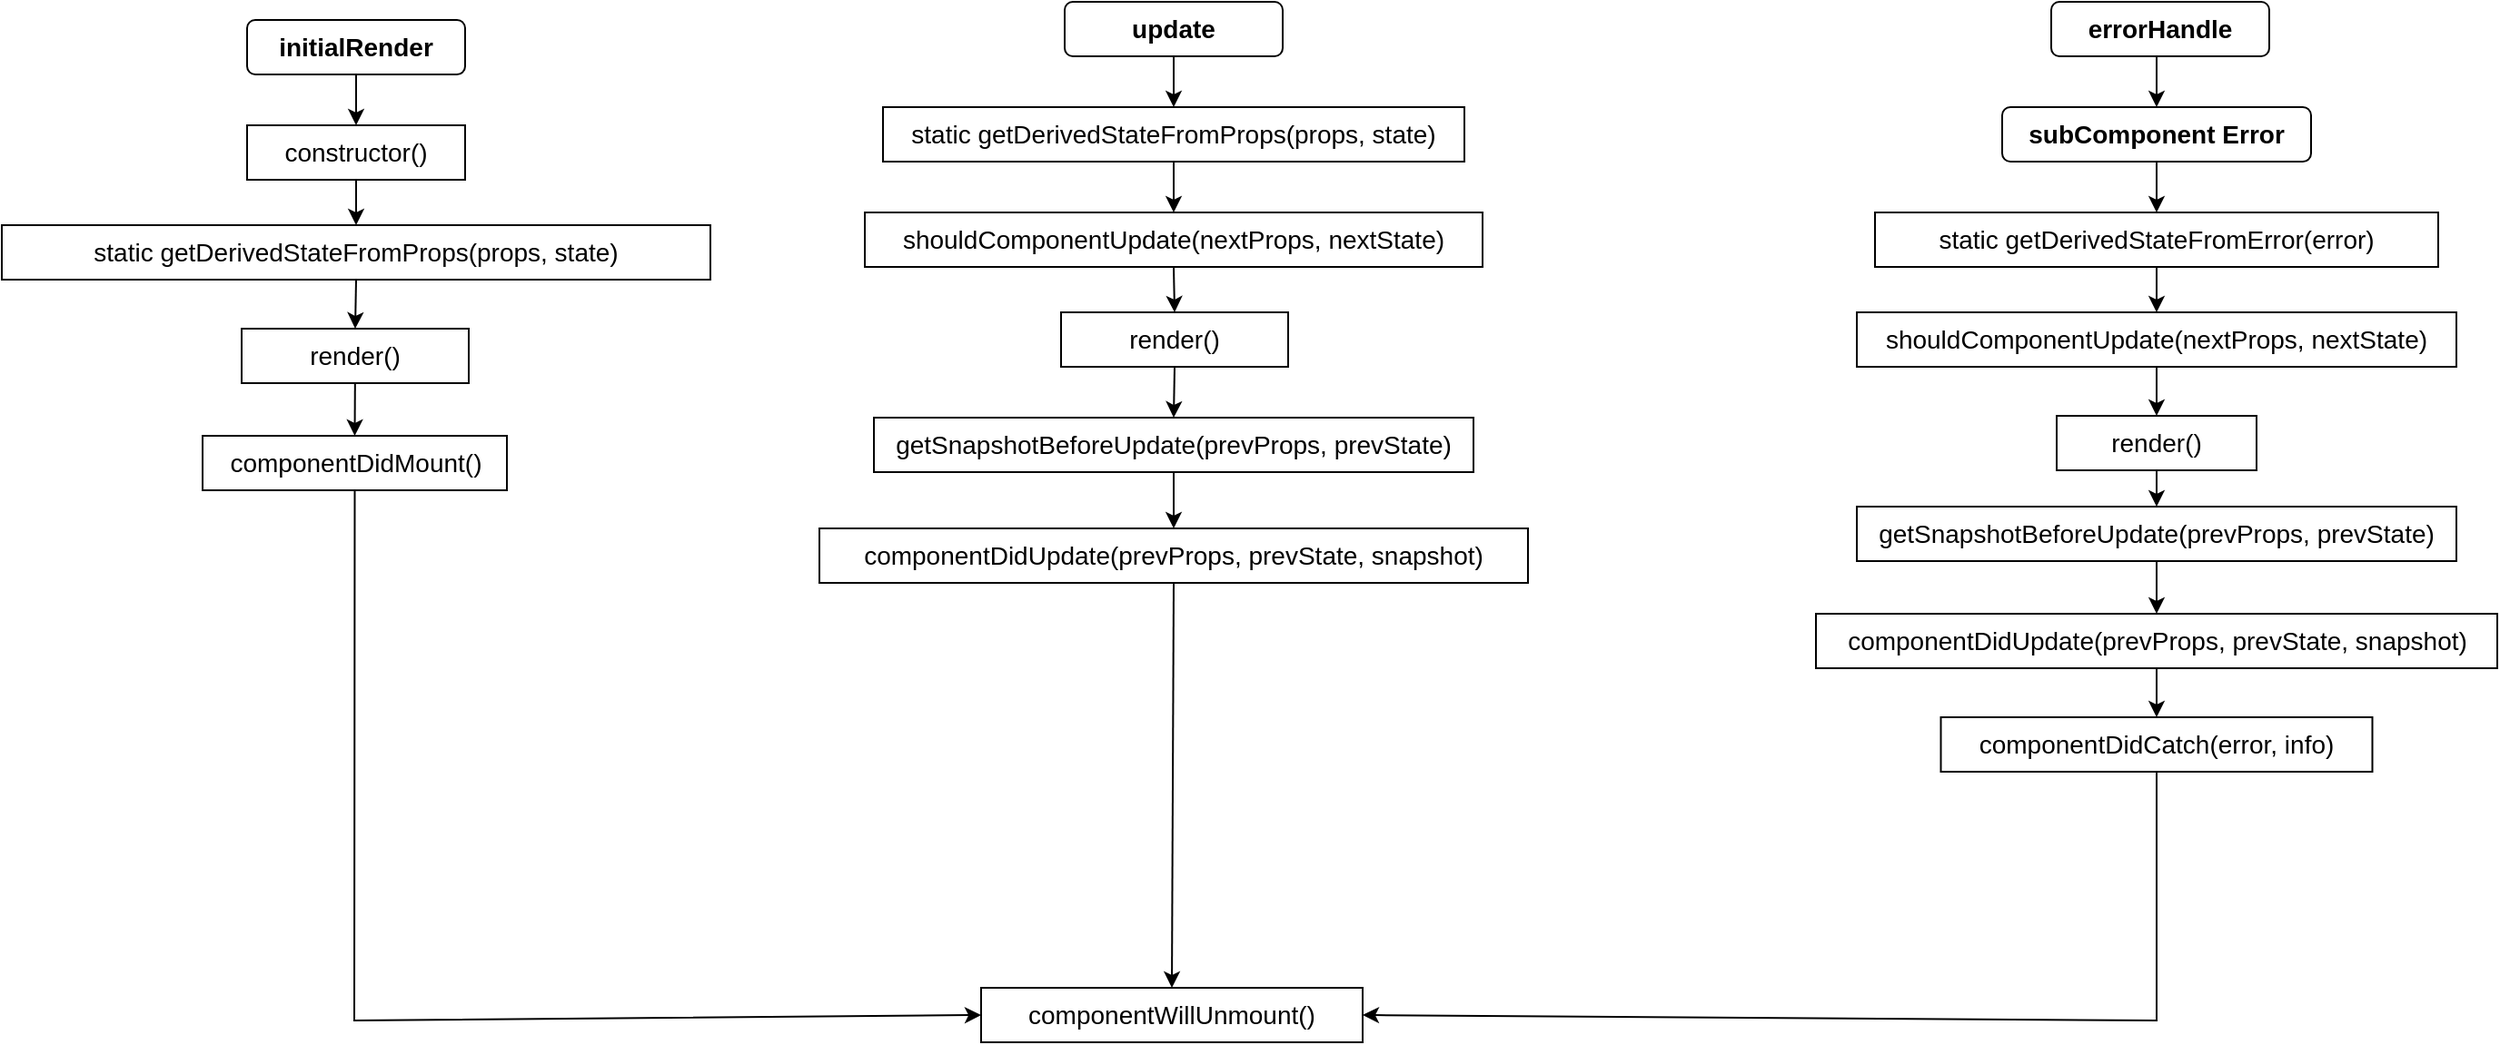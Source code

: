 <mxfile version="17.4.1" type="device"><diagram id="3IFLeB91KJ3WUfLf6Y_a" name="Page-1"><mxGraphModel dx="4580" dy="891" grid="1" gridSize="10" guides="1" tooltips="1" connect="1" arrows="1" fold="1" page="1" pageScale="1" pageWidth="3000" pageHeight="3000" math="0" shadow="0"><root><mxCell id="0"/><mxCell id="1" parent="0"/><mxCell id="MGUZT25cRZC-WmFHWKBN-1" value="&lt;span style=&quot;font-size: 14px&quot;&gt;&lt;b&gt;initialRender&lt;/b&gt;&lt;/span&gt;" style="rounded=1;whiteSpace=wrap;html=1;" parent="1" vertex="1"><mxGeometry x="125" y="60" width="120" height="30" as="geometry"/></mxCell><mxCell id="MGUZT25cRZC-WmFHWKBN-2" value="constructor()" style="rounded=0;whiteSpace=wrap;html=1;fontSize=14;" parent="1" vertex="1"><mxGeometry x="125" y="118" width="120" height="30" as="geometry"/></mxCell><mxCell id="MGUZT25cRZC-WmFHWKBN-3" value="" style="endArrow=classic;html=1;rounded=0;fontSize=14;exitX=0.5;exitY=1;exitDx=0;exitDy=0;entryX=0.5;entryY=0;entryDx=0;entryDy=0;" parent="1" source="MGUZT25cRZC-WmFHWKBN-1" target="MGUZT25cRZC-WmFHWKBN-2" edge="1"><mxGeometry width="50" height="50" relative="1" as="geometry"><mxPoint x="-5" y="330" as="sourcePoint"/><mxPoint x="45" y="280" as="targetPoint"/></mxGeometry></mxCell><mxCell id="MGUZT25cRZC-WmFHWKBN-4" value="static getDerivedStateFromProps(props, state)" style="rounded=0;whiteSpace=wrap;html=1;fontSize=14;" parent="1" vertex="1"><mxGeometry x="-10" y="173" width="390" height="30" as="geometry"/></mxCell><mxCell id="MGUZT25cRZC-WmFHWKBN-5" value="" style="endArrow=classic;html=1;rounded=0;fontSize=14;entryX=0.5;entryY=0;entryDx=0;entryDy=0;exitX=0.5;exitY=1;exitDx=0;exitDy=0;" parent="1" source="MGUZT25cRZC-WmFHWKBN-2" target="MGUZT25cRZC-WmFHWKBN-4" edge="1"><mxGeometry width="50" height="50" relative="1" as="geometry"><mxPoint x="155" y="330" as="sourcePoint"/><mxPoint x="205" y="280" as="targetPoint"/></mxGeometry></mxCell><mxCell id="MGUZT25cRZC-WmFHWKBN-6" value="render()" style="rounded=0;whiteSpace=wrap;html=1;fontSize=14;" parent="1" vertex="1"><mxGeometry x="122" y="230" width="125" height="30" as="geometry"/></mxCell><mxCell id="MGUZT25cRZC-WmFHWKBN-7" value="" style="endArrow=classic;html=1;rounded=0;fontSize=14;entryX=0.5;entryY=0;entryDx=0;entryDy=0;exitX=0.5;exitY=1;exitDx=0;exitDy=0;" parent="1" source="MGUZT25cRZC-WmFHWKBN-4" target="MGUZT25cRZC-WmFHWKBN-6" edge="1"><mxGeometry width="50" height="50" relative="1" as="geometry"><mxPoint x="195" y="158" as="sourcePoint"/><mxPoint x="195" y="183" as="targetPoint"/></mxGeometry></mxCell><mxCell id="MGUZT25cRZC-WmFHWKBN-8" value="componentDidMount()" style="rounded=0;whiteSpace=wrap;html=1;fontSize=14;" parent="1" vertex="1"><mxGeometry x="100.5" y="289" width="167.5" height="30" as="geometry"/></mxCell><mxCell id="MGUZT25cRZC-WmFHWKBN-9" value="" style="endArrow=classic;html=1;rounded=0;fontSize=14;entryX=0.5;entryY=0;entryDx=0;entryDy=0;" parent="1" source="MGUZT25cRZC-WmFHWKBN-6" target="MGUZT25cRZC-WmFHWKBN-8" edge="1"><mxGeometry width="50" height="50" relative="1" as="geometry"><mxPoint x="135" y="480" as="sourcePoint"/><mxPoint x="185" y="430" as="targetPoint"/></mxGeometry></mxCell><mxCell id="MGUZT25cRZC-WmFHWKBN-10" value="&lt;span style=&quot;font-size: 14px&quot;&gt;&lt;b&gt;update&lt;/b&gt;&lt;/span&gt;" style="rounded=1;whiteSpace=wrap;html=1;" parent="1" vertex="1"><mxGeometry x="575" y="50" width="120" height="30" as="geometry"/></mxCell><mxCell id="MGUZT25cRZC-WmFHWKBN-13" value="" style="edgeStyle=orthogonalEdgeStyle;rounded=0;orthogonalLoop=1;jettySize=auto;html=1;fontSize=14;" parent="1" source="MGUZT25cRZC-WmFHWKBN-11" target="MGUZT25cRZC-WmFHWKBN-12" edge="1"><mxGeometry relative="1" as="geometry"/></mxCell><mxCell id="MGUZT25cRZC-WmFHWKBN-11" value="static getDerivedStateFromProps(props, state)" style="rounded=0;whiteSpace=wrap;html=1;fontSize=14;" parent="1" vertex="1"><mxGeometry x="475" y="108" width="320" height="30" as="geometry"/></mxCell><mxCell id="MGUZT25cRZC-WmFHWKBN-12" value="shouldComponentUpdate(nextProps, nextState)" style="rounded=0;whiteSpace=wrap;html=1;fontSize=14;" parent="1" vertex="1"><mxGeometry x="465" y="166" width="340" height="30" as="geometry"/></mxCell><mxCell id="MGUZT25cRZC-WmFHWKBN-14" value="" style="endArrow=classic;html=1;rounded=0;fontSize=14;entryX=0.5;entryY=0;entryDx=0;entryDy=0;exitX=0.5;exitY=1;exitDx=0;exitDy=0;" parent="1" source="MGUZT25cRZC-WmFHWKBN-10" target="MGUZT25cRZC-WmFHWKBN-11" edge="1"><mxGeometry width="50" height="50" relative="1" as="geometry"><mxPoint x="585" y="280" as="sourcePoint"/><mxPoint x="635" y="230" as="targetPoint"/></mxGeometry></mxCell><mxCell id="MGUZT25cRZC-WmFHWKBN-15" value="render()" style="rounded=0;whiteSpace=wrap;html=1;fontSize=14;" parent="1" vertex="1"><mxGeometry x="573" y="221" width="125" height="30" as="geometry"/></mxCell><mxCell id="MGUZT25cRZC-WmFHWKBN-16" value="" style="endArrow=classic;html=1;rounded=0;fontSize=14;entryX=0.5;entryY=0;entryDx=0;entryDy=0;exitX=0.5;exitY=1;exitDx=0;exitDy=0;" parent="1" source="MGUZT25cRZC-WmFHWKBN-12" target="MGUZT25cRZC-WmFHWKBN-15" edge="1"><mxGeometry width="50" height="50" relative="1" as="geometry"><mxPoint x="405" y="370" as="sourcePoint"/><mxPoint x="455" y="320" as="targetPoint"/></mxGeometry></mxCell><mxCell id="MGUZT25cRZC-WmFHWKBN-17" value="getSnapshotBeforeUpdate(prevProps, prevState)" style="rounded=0;whiteSpace=wrap;html=1;fontSize=14;" parent="1" vertex="1"><mxGeometry x="470" y="279" width="330" height="30" as="geometry"/></mxCell><mxCell id="MGUZT25cRZC-WmFHWKBN-18" value="componentDidUpdate(prevProps, prevState, snapshot)" style="rounded=0;whiteSpace=wrap;html=1;fontSize=14;" parent="1" vertex="1"><mxGeometry x="440" y="340" width="390" height="30" as="geometry"/></mxCell><mxCell id="MGUZT25cRZC-WmFHWKBN-19" value="" style="endArrow=classic;html=1;rounded=0;fontSize=14;entryX=0.5;entryY=0;entryDx=0;entryDy=0;exitX=0.5;exitY=1;exitDx=0;exitDy=0;" parent="1" source="MGUZT25cRZC-WmFHWKBN-15" target="MGUZT25cRZC-WmFHWKBN-17" edge="1"><mxGeometry width="50" height="50" relative="1" as="geometry"><mxPoint x="315" y="310" as="sourcePoint"/><mxPoint x="365" y="260" as="targetPoint"/></mxGeometry></mxCell><mxCell id="MGUZT25cRZC-WmFHWKBN-20" value="" style="endArrow=classic;html=1;rounded=0;fontSize=14;entryX=0.5;entryY=0;entryDx=0;entryDy=0;exitX=0.5;exitY=1;exitDx=0;exitDy=0;" parent="1" source="MGUZT25cRZC-WmFHWKBN-17" target="MGUZT25cRZC-WmFHWKBN-18" edge="1"><mxGeometry width="50" height="50" relative="1" as="geometry"><mxPoint x="225" y="350" as="sourcePoint"/><mxPoint x="275" y="300" as="targetPoint"/></mxGeometry></mxCell><mxCell id="MGUZT25cRZC-WmFHWKBN-21" value="&lt;span style=&quot;font-size: 14px&quot;&gt;&lt;b&gt;errorHandle&lt;/b&gt;&lt;/span&gt;" style="rounded=1;whiteSpace=wrap;html=1;" parent="1" vertex="1"><mxGeometry x="1118" y="50" width="120" height="30" as="geometry"/></mxCell><mxCell id="MGUZT25cRZC-WmFHWKBN-22" value="&lt;span style=&quot;font-size: 14px&quot;&gt;&lt;b&gt;subComponent Error&lt;/b&gt;&lt;/span&gt;" style="rounded=1;whiteSpace=wrap;html=1;" parent="1" vertex="1"><mxGeometry x="1091" y="108" width="170" height="30" as="geometry"/></mxCell><mxCell id="MGUZT25cRZC-WmFHWKBN-23" value="static getDerivedStateFromError(error)" style="rounded=0;whiteSpace=wrap;html=1;fontSize=14;" parent="1" vertex="1"><mxGeometry x="1021" y="166" width="310" height="30" as="geometry"/></mxCell><mxCell id="MGUZT25cRZC-WmFHWKBN-24" value="shouldComponentUpdate(nextProps, nextState)" style="rounded=0;whiteSpace=wrap;html=1;fontSize=14;" parent="1" vertex="1"><mxGeometry x="1011" y="221" width="330" height="30" as="geometry"/></mxCell><mxCell id="MGUZT25cRZC-WmFHWKBN-25" value="render()" style="rounded=0;whiteSpace=wrap;html=1;fontSize=14;" parent="1" vertex="1"><mxGeometry x="1121" y="278" width="110" height="30" as="geometry"/></mxCell><mxCell id="MGUZT25cRZC-WmFHWKBN-26" value="getSnapshotBeforeUpdate(prevProps, prevState)" style="rounded=0;whiteSpace=wrap;html=1;fontSize=14;" parent="1" vertex="1"><mxGeometry x="1011" y="328" width="330" height="30" as="geometry"/></mxCell><mxCell id="MGUZT25cRZC-WmFHWKBN-35" value="componentDidUpdate(prevProps, prevState, snapshot)" style="rounded=0;whiteSpace=wrap;html=1;fontSize=14;" parent="1" vertex="1"><mxGeometry x="988.5" y="387" width="375" height="30" as="geometry"/></mxCell><mxCell id="MGUZT25cRZC-WmFHWKBN-38" value="componentDidCatch(error, info)" style="rounded=0;whiteSpace=wrap;html=1;fontSize=14;" parent="1" vertex="1"><mxGeometry x="1057.25" y="444" width="237.5" height="30" as="geometry"/></mxCell><mxCell id="MGUZT25cRZC-WmFHWKBN-39" value="" style="endArrow=classic;html=1;rounded=0;fontSize=14;entryX=0.5;entryY=0;entryDx=0;entryDy=0;exitX=0.5;exitY=1;exitDx=0;exitDy=0;" parent="1" target="MGUZT25cRZC-WmFHWKBN-22" edge="1"><mxGeometry width="50" height="50" relative="1" as="geometry"><mxPoint x="1176" y="80" as="sourcePoint"/><mxPoint x="926" y="100" as="targetPoint"/></mxGeometry></mxCell><mxCell id="MGUZT25cRZC-WmFHWKBN-40" value="" style="endArrow=classic;html=1;rounded=0;fontSize=14;entryX=0.5;entryY=0;entryDx=0;entryDy=0;exitX=0.5;exitY=1;exitDx=0;exitDy=0;" parent="1" source="MGUZT25cRZC-WmFHWKBN-22" target="MGUZT25cRZC-WmFHWKBN-23" edge="1"><mxGeometry width="50" height="50" relative="1" as="geometry"><mxPoint x="906" y="150" as="sourcePoint"/><mxPoint x="956" y="100" as="targetPoint"/></mxGeometry></mxCell><mxCell id="MGUZT25cRZC-WmFHWKBN-41" value="" style="endArrow=classic;html=1;rounded=0;fontSize=14;entryX=0.5;entryY=0;entryDx=0;entryDy=0;" parent="1" source="MGUZT25cRZC-WmFHWKBN-23" target="MGUZT25cRZC-WmFHWKBN-24" edge="1"><mxGeometry width="50" height="50" relative="1" as="geometry"><mxPoint x="906" y="220" as="sourcePoint"/><mxPoint x="956" y="170" as="targetPoint"/></mxGeometry></mxCell><mxCell id="MGUZT25cRZC-WmFHWKBN-42" value="" style="endArrow=classic;html=1;rounded=0;fontSize=14;entryX=0.5;entryY=0;entryDx=0;entryDy=0;exitX=0.5;exitY=1;exitDx=0;exitDy=0;" parent="1" source="MGUZT25cRZC-WmFHWKBN-24" target="MGUZT25cRZC-WmFHWKBN-25" edge="1"><mxGeometry width="50" height="50" relative="1" as="geometry"><mxPoint x="916" y="270" as="sourcePoint"/><mxPoint x="966" y="220" as="targetPoint"/></mxGeometry></mxCell><mxCell id="MGUZT25cRZC-WmFHWKBN-43" value="" style="endArrow=classic;html=1;rounded=0;fontSize=14;entryX=0.5;entryY=0;entryDx=0;entryDy=0;" parent="1" source="MGUZT25cRZC-WmFHWKBN-25" target="MGUZT25cRZC-WmFHWKBN-26" edge="1"><mxGeometry width="50" height="50" relative="1" as="geometry"><mxPoint x="886" y="370" as="sourcePoint"/><mxPoint x="936" y="320" as="targetPoint"/></mxGeometry></mxCell><mxCell id="MGUZT25cRZC-WmFHWKBN-44" value="" style="endArrow=classic;html=1;rounded=0;fontSize=14;entryX=0.5;entryY=0;entryDx=0;entryDy=0;exitX=0.5;exitY=1;exitDx=0;exitDy=0;" parent="1" source="MGUZT25cRZC-WmFHWKBN-26" target="MGUZT25cRZC-WmFHWKBN-35" edge="1"><mxGeometry width="50" height="50" relative="1" as="geometry"><mxPoint x="866" y="260" as="sourcePoint"/><mxPoint x="916" y="210" as="targetPoint"/></mxGeometry></mxCell><mxCell id="MGUZT25cRZC-WmFHWKBN-45" value="" style="endArrow=classic;html=1;rounded=0;fontSize=14;entryX=0.5;entryY=0;entryDx=0;entryDy=0;" parent="1" source="MGUZT25cRZC-WmFHWKBN-35" target="MGUZT25cRZC-WmFHWKBN-38" edge="1"><mxGeometry width="50" height="50" relative="1" as="geometry"><mxPoint x="836" y="350" as="sourcePoint"/><mxPoint x="886" y="300" as="targetPoint"/></mxGeometry></mxCell><mxCell id="v7EDLwDXnK4tiG5vIfbm-2" value="componentWillUnmount()" style="rounded=0;whiteSpace=wrap;html=1;fontSize=14;" vertex="1" parent="1"><mxGeometry x="529" y="593" width="210" height="30" as="geometry"/></mxCell><mxCell id="v7EDLwDXnK4tiG5vIfbm-3" value="" style="endArrow=classic;html=1;rounded=0;fontColor=#FF3333;entryX=0;entryY=0.5;entryDx=0;entryDy=0;exitX=0.5;exitY=1;exitDx=0;exitDy=0;" edge="1" parent="1" source="MGUZT25cRZC-WmFHWKBN-8" target="v7EDLwDXnK4tiG5vIfbm-2"><mxGeometry width="50" height="50" relative="1" as="geometry"><mxPoint x="120" y="510" as="sourcePoint"/><mxPoint x="170" y="460" as="targetPoint"/><Array as="points"><mxPoint x="184" y="611"/></Array></mxGeometry></mxCell><mxCell id="v7EDLwDXnK4tiG5vIfbm-4" value="" style="endArrow=classic;html=1;rounded=0;fontColor=#FF3333;entryX=0.5;entryY=0;entryDx=0;entryDy=0;exitX=0.5;exitY=1;exitDx=0;exitDy=0;" edge="1" parent="1" source="MGUZT25cRZC-WmFHWKBN-18" target="v7EDLwDXnK4tiG5vIfbm-2"><mxGeometry width="50" height="50" relative="1" as="geometry"><mxPoint x="550" y="470" as="sourcePoint"/><mxPoint x="600" y="420" as="targetPoint"/></mxGeometry></mxCell><mxCell id="v7EDLwDXnK4tiG5vIfbm-5" value="" style="endArrow=classic;html=1;rounded=0;fontColor=#FF3333;entryX=1;entryY=0.5;entryDx=0;entryDy=0;exitX=0.5;exitY=1;exitDx=0;exitDy=0;" edge="1" parent="1" source="MGUZT25cRZC-WmFHWKBN-38" target="v7EDLwDXnK4tiG5vIfbm-2"><mxGeometry width="50" height="50" relative="1" as="geometry"><mxPoint x="1320" y="610" as="sourcePoint"/><mxPoint x="1250" y="540" as="targetPoint"/><Array as="points"><mxPoint x="1176" y="611"/></Array></mxGeometry></mxCell></root></mxGraphModel></diagram></mxfile>